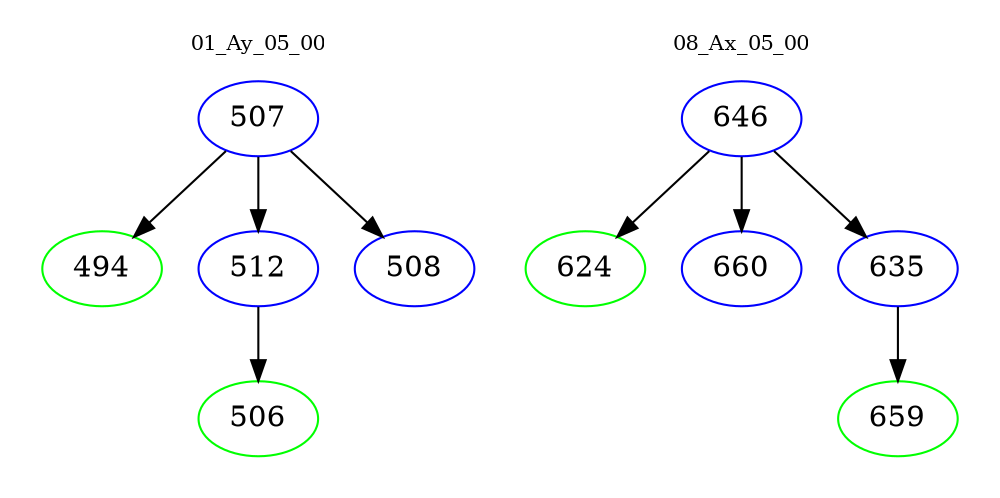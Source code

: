 digraph{
subgraph cluster_0 {
color = white
label = "01_Ay_05_00";
fontsize=10;
T0_507 [label="507", color="blue"]
T0_507 -> T0_494 [color="black"]
T0_494 [label="494", color="green"]
T0_507 -> T0_512 [color="black"]
T0_512 [label="512", color="blue"]
T0_512 -> T0_506 [color="black"]
T0_506 [label="506", color="green"]
T0_507 -> T0_508 [color="black"]
T0_508 [label="508", color="blue"]
}
subgraph cluster_1 {
color = white
label = "08_Ax_05_00";
fontsize=10;
T1_646 [label="646", color="blue"]
T1_646 -> T1_624 [color="black"]
T1_624 [label="624", color="green"]
T1_646 -> T1_660 [color="black"]
T1_660 [label="660", color="blue"]
T1_646 -> T1_635 [color="black"]
T1_635 [label="635", color="blue"]
T1_635 -> T1_659 [color="black"]
T1_659 [label="659", color="green"]
}
}
